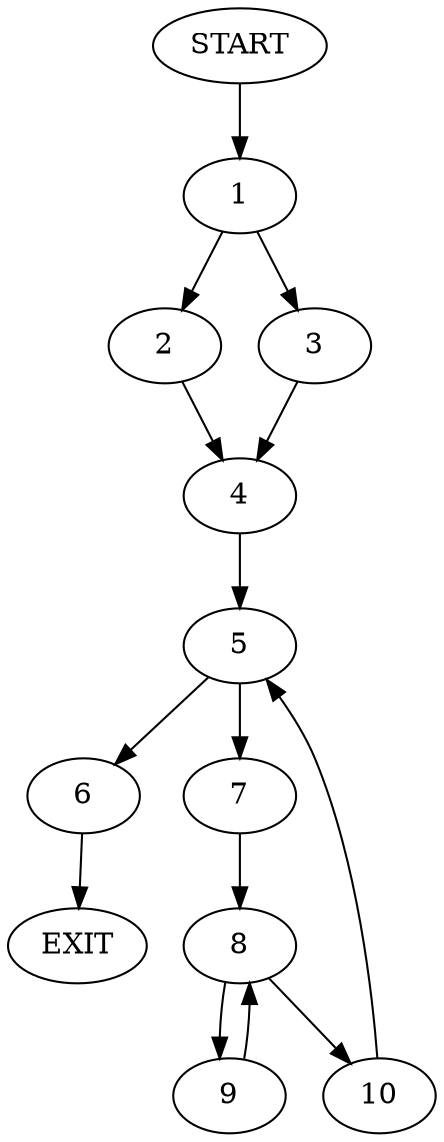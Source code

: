 digraph {
0 [label="START"]
11 [label="EXIT"]
0 -> 1
1 -> 2
1 -> 3
2 -> 4
3 -> 4
4 -> 5
5 -> 6
5 -> 7
7 -> 8
6 -> 11
8 -> 9
8 -> 10
10 -> 5
9 -> 8
}
